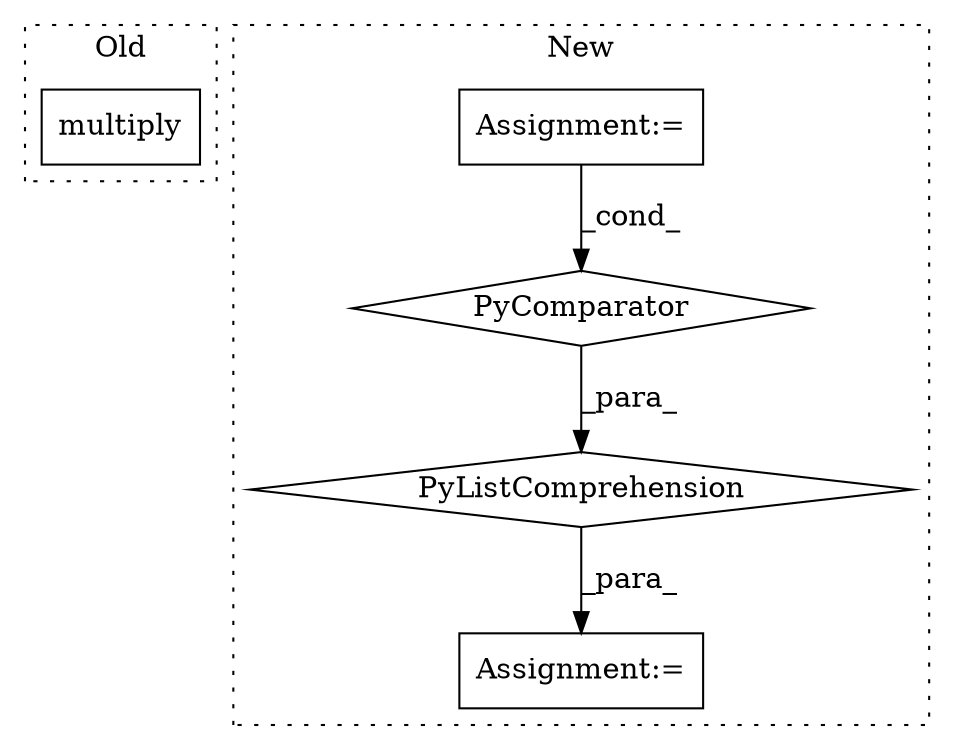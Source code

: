 digraph G {
subgraph cluster0 {
1 [label="multiply" a="32" s="33319,33389" l="9,1" shape="box"];
label = "Old";
style="dotted";
}
subgraph cluster1 {
2 [label="PyComparator" a="113" s="34089" l="50" shape="diamond"];
3 [label="Assignment:=" a="7" s="33282" l="1" shape="box"];
4 [label="PyListComprehension" a="109" s="33973" l="174" shape="diamond"];
5 [label="Assignment:=" a="7" s="33959" l="14" shape="box"];
label = "New";
style="dotted";
}
2 -> 4 [label="_para_"];
3 -> 2 [label="_cond_"];
4 -> 5 [label="_para_"];
}